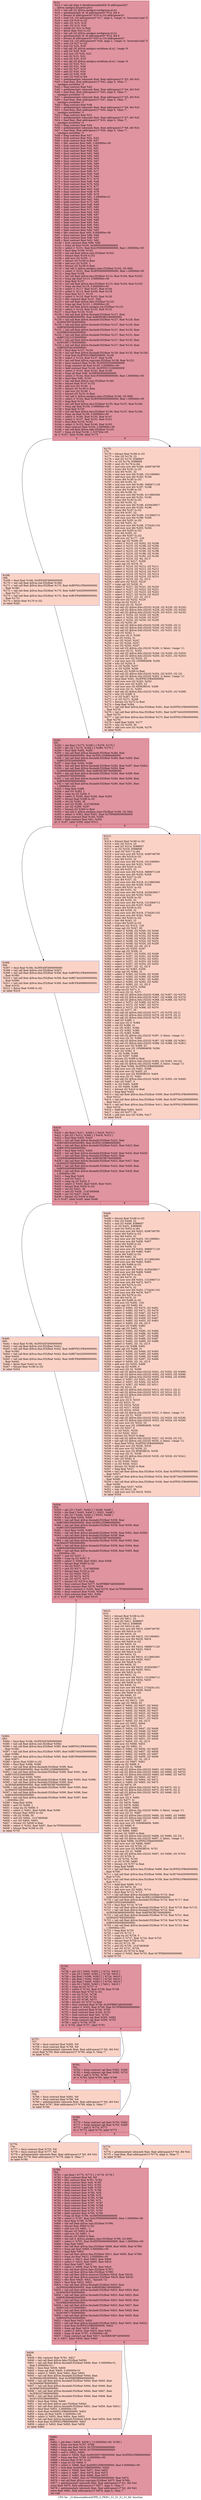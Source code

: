 digraph "CFG for '_Z14hessianKernelOPfS_S_PKfS1_S1_S1_S1_S1_fiii' function" {
	label="CFG for '_Z14hessianKernelOPfS_S_PKfS1_S1_S1_S1_S1_fiii' function";

	Node0x4ec69e0 [shape=record,color="#b70d28ff", style=filled, fillcolor="#b70d2870",label="{%13:\l  %14 = tail call align 4 dereferenceable(64) i8 addrspace(4)*\l... @llvm.amdgcn.dispatch.ptr()\l  %15 = tail call i32 @llvm.amdgcn.workgroup.id.x()\l  %16 = getelementptr i8, i8 addrspace(4)* %14, i64 4\l  %17 = bitcast i8 addrspace(4)* %16 to i16 addrspace(4)*\l  %18 = load i16, i16 addrspace(4)* %17, align 4, !range !4, !invariant.load !5\l  %19 = zext i16 %18 to i32\l  %20 = udiv i32 %10, %19\l  %21 = udiv i32 %15, %20\l  %22 = uitofp i32 %21 to float\l  %23 = fptosi float %22 to i32\l  %24 = tail call i32 @llvm.amdgcn.workgroup.id.y()\l  %25 = getelementptr i8, i8 addrspace(4)* %14, i64 6\l  %26 = bitcast i8 addrspace(4)* %25 to i16 addrspace(4)*\l  %27 = load i16, i16 addrspace(4)* %26, align 2, !range !4, !invariant.load !5\l  %28 = zext i16 %27 to i32\l  %29 = mul i32 %24, %28\l  %30 = tail call i32 @llvm.amdgcn.workitem.id.y(), !range !6\l  %31 = add i32 %29, %30\l  %32 = mul nsw i32 %20, %23\l  %33 = sub i32 %15, %32\l  %34 = mul i32 %33, %19\l  %35 = tail call i32 @llvm.amdgcn.workitem.id.x(), !range !6\l  %36 = mul i32 %23, %11\l  %37 = add i32 %31, %36\l  %38 = mul i32 %37, %10\l  %39 = add i32 %34, %35\l  %40 = add i32 %39, %38\l  %41 = sext i32 %40 to i64\l  %42 = getelementptr inbounds float, float addrspace(1)* %3, i64 %41\l  %43 = load float, float addrspace(1)* %42, align 4, !tbaa !7,\l... !amdgpu.noclobber !5\l  %44 = fneg contract float %43\l  %45 = getelementptr inbounds float, float addrspace(1)* %4, i64 %41\l  %46 = load float, float addrspace(1)* %45, align 4, !tbaa !7,\l... !amdgpu.noclobber !5\l  %47 = getelementptr inbounds float, float addrspace(1)* %5, i64 %41\l  %48 = load float, float addrspace(1)* %47, align 4, !tbaa !7,\l... !amdgpu.noclobber !5\l  %49 = fneg contract float %48\l  %50 = getelementptr inbounds float, float addrspace(1)* %6, i64 %41\l  %51 = load float, float addrspace(1)* %50, align 4, !tbaa !7,\l... !amdgpu.noclobber !5\l  %52 = fneg contract float %51\l  %53 = getelementptr inbounds float, float addrspace(1)* %7, i64 %41\l  %54 = load float, float addrspace(1)* %53, align 4, !tbaa !7,\l... !amdgpu.noclobber !5\l  %55 = fneg contract float %54\l  %56 = getelementptr inbounds float, float addrspace(1)* %8, i64 %41\l  %57 = load float, float addrspace(1)* %56, align 4, !tbaa !7,\l... !amdgpu.noclobber !5\l  %58 = fneg contract float %57\l  %59 = fsub contract float %52, %43\l  %60 = fsub contract float %59, %57\l  %61 = fdiv contract float %60, 3.000000e+00\l  %62 = fsub contract float %44, %61\l  %63 = fsub contract float %52, %61\l  %64 = fsub contract float %58, %61\l  %65 = fmul contract float %62, %63\l  %66 = fmul contract float %64, %65\l  %67 = fmul contract float %62, %55\l  %68 = fmul contract float %54, %67\l  %69 = fadd contract float %66, %68\l  %70 = fmul contract float %46, %54\l  %71 = fmul contract float %48, %70\l  %72 = fsub contract float %69, %71\l  %73 = fmul contract float %46, %46\l  %74 = fmul contract float %73, %64\l  %75 = fsub contract float %72, %74\l  %76 = fmul contract float %46, %48\l  %77 = fmul contract float %76, %54\l  %78 = fsub contract float %75, %77\l  %79 = fmul contract float %63, %49\l  %80 = fmul contract float %48, %79\l  %81 = fadd contract float %80, %78\l  %82 = fmul contract float %81, 5.000000e-01\l  %83 = fmul contract float %62, %62\l  %84 = fadd contract float %73, %83\l  %85 = fmul contract float %48, %48\l  %86 = fadd contract float %85, %84\l  %87 = fadd contract float %73, %86\l  %88 = fmul contract float %63, %63\l  %89 = fadd contract float %88, %87\l  %90 = fmul contract float %54, %54\l  %91 = fadd contract float %90, %89\l  %92 = fadd contract float %85, %91\l  %93 = fadd contract float %90, %92\l  %94 = fmul contract float %64, %64\l  %95 = fadd contract float %94, %93\l  %96 = fdiv contract float %95, 6.000000e+00\l  %97 = fmul contract float %96, %96\l  %98 = fmul contract float %96, %97\l  %99 = fmul contract float %82, %82\l  %100 = fsub contract float %98, %99\l  %101 = fcmp olt float %100, 0x39F0000000000000\l  %102 = select i1 %101, float 0x41F0000000000000, float 1.000000e+00\l  %103 = fmul float %100, %102\l  %104 = tail call float @llvm.sqrt.f32(float %103)\l  %105 = bitcast float %104 to i32\l  %106 = add nsw i32 %105, -1\l  %107 = bitcast i32 %106 to float\l  %108 = add nsw i32 %105, 1\l  %109 = bitcast i32 %108 to float\l  %110 = tail call i1 @llvm.amdgcn.class.f32(float %103, i32 608)\l  %111 = select i1 %101, float 0x3EF0000000000000, float 1.000000e+00\l  %112 = fneg float %109\l  %113 = tail call float @llvm.fma.f32(float %112, float %104, float %103)\l  %114 = fcmp ogt float %113, 0.000000e+00\l  %115 = fneg float %107\l  %116 = tail call float @llvm.fma.f32(float %115, float %104, float %103)\l  %117 = fcmp ole float %116, 0.000000e+00\l  %118 = select i1 %117, float %107, float %104\l  %119 = select i1 %114, float %109, float %118\l  %120 = fmul float %111, %119\l  %121 = select i1 %110, float %103, float %120\l  %122 = fdiv contract float %121, %82\l  %123 = tail call float @llvm.fabs.f32(float %122)\l  %124 = fcmp ogt float %123, 1.000000e+00\l  %125 = tail call float @llvm.amdgcn.rcp.f32(float %123)\l  %126 = select i1 %124, float %125, float %123\l  %127 = fmul float %126, %126\l  %128 = tail call float @llvm.fmuladd.f32(float %127, float\l... 0x3F65A54B00000000, float 0xBF8F4B2180000000)\l  %129 = tail call float @llvm.fmuladd.f32(float %127, float %128, float\l... 0x3FA53F67E0000000)\l  %130 = tail call float @llvm.fmuladd.f32(float %127, float %129, float\l... 0xBFB2FA9AE0000000)\l  %131 = tail call float @llvm.fmuladd.f32(float %127, float %130, float\l... 0x3FBB263640000000)\l  %132 = tail call float @llvm.fmuladd.f32(float %127, float %131, float\l... 0xBFC22C1CC0000000)\l  %133 = tail call float @llvm.fmuladd.f32(float %127, float %132, float\l... 0x3FC99717E0000000)\l  %134 = tail call float @llvm.fmuladd.f32(float %127, float %133, float\l... 0xBFD5554C40000000)\l  %135 = fmul float %127, %134\l  %136 = tail call float @llvm.fmuladd.f32(float %126, float %135, float %126)\l  %137 = fsub float 0x3FF921FB60000000, %136\l  %138 = select i1 %124, float %137, float %136\l  %139 = tail call float @llvm.copysign.f32(float %138, float %122)\l  %140 = fmul contract float %139, 0x3FD5555560000000\l  %141 = fcmp contract olt float %140, 0.000000e+00\l  %142 = fadd contract float %140, 0x3FF0C15160000000\l  %143 = select i1 %141, float %142, float %140\l  %144 = fcmp olt float %96, 0x39F0000000000000\l  %145 = select i1 %144, float 0x41F0000000000000, float 1.000000e+00\l  %146 = fmul float %96, %145\l  %147 = tail call float @llvm.sqrt.f32(float %146)\l  %148 = bitcast float %147 to i32\l  %149 = add nsw i32 %148, -1\l  %150 = bitcast i32 %149 to float\l  %151 = add nsw i32 %148, 1\l  %152 = bitcast i32 %151 to float\l  %153 = tail call i1 @llvm.amdgcn.class.f32(float %146, i32 608)\l  %154 = select i1 %144, float 0x3EF0000000000000, float 1.000000e+00\l  %155 = fneg float %152\l  %156 = tail call float @llvm.fma.f32(float %155, float %147, float %146)\l  %157 = fcmp ogt float %156, 0.000000e+00\l  %158 = fneg float %150\l  %159 = tail call float @llvm.fma.f32(float %158, float %147, float %146)\l  %160 = fcmp ole float %159, 0.000000e+00\l  %161 = select i1 %160, float %150, float %147\l  %162 = select i1 %157, float %152, float %161\l  %163 = fmul float %154, %162\l  %164 = select i1 %153, float %146, float %163\l  %165 = fmul contract float %164, 2.000000e+00\l  %166 = tail call float @llvm.fabs.f32(float %143)\l  %167 = fcmp olt float %166, 1.310720e+05\l  br i1 %167, label %168, label %175\l|{<s0>T|<s1>F}}"];
	Node0x4ec69e0:s0 -> Node0x4ed2eb0;
	Node0x4ec69e0:s1 -> Node0x4ed2f40;
	Node0x4ed2eb0 [shape=record,color="#3d50c3ff", style=filled, fillcolor="#f59c7d70",label="{%168:\l168:                                              \l  %169 = fmul float %166, 0x3FE45F3060000000\l  %170 = tail call float @llvm.rint.f32(float %169)\l  %171 = tail call float @llvm.fma.f32(float %170, float 0xBFF921FB40000000,\l... float %166)\l  %172 = tail call float @llvm.fma.f32(float %170, float 0xBE74442D00000000,\l... float %171)\l  %173 = tail call float @llvm.fma.f32(float %170, float 0xBCF8469880000000,\l... float %172)\l  %174 = fptosi float %170 to i32\l  br label %281\l}"];
	Node0x4ed2eb0 -> Node0x4ed37c0;
	Node0x4ed2f40 [shape=record,color="#3d50c3ff", style=filled, fillcolor="#f59c7d70",label="{%175:\l175:                                              \l  %176 = bitcast float %166 to i32\l  %177 = lshr i32 %176, 23\l  %178 = and i32 %176, 8388607\l  %179 = or i32 %178, 8388608\l  %180 = zext i32 %179 to i64\l  %181 = mul nuw nsw i64 %180, 4266746795\l  %182 = trunc i64 %181 to i32\l  %183 = lshr i64 %181, 32\l  %184 = mul nuw nsw i64 %180, 1011060801\l  %185 = add nuw nsw i64 %183, %184\l  %186 = trunc i64 %185 to i32\l  %187 = lshr i64 %185, 32\l  %188 = mul nuw nsw i64 %180, 3680671129\l  %189 = add nuw nsw i64 %187, %188\l  %190 = trunc i64 %189 to i32\l  %191 = lshr i64 %189, 32\l  %192 = mul nuw nsw i64 %180, 4113882560\l  %193 = add nuw nsw i64 %191, %192\l  %194 = trunc i64 %193 to i32\l  %195 = lshr i64 %193, 32\l  %196 = mul nuw nsw i64 %180, 4230436817\l  %197 = add nuw nsw i64 %195, %196\l  %198 = trunc i64 %197 to i32\l  %199 = lshr i64 %197, 32\l  %200 = mul nuw nsw i64 %180, 1313084713\l  %201 = add nuw nsw i64 %199, %200\l  %202 = trunc i64 %201 to i32\l  %203 = lshr i64 %201, 32\l  %204 = mul nuw nsw i64 %180, 2734261102\l  %205 = add nuw nsw i64 %203, %204\l  %206 = trunc i64 %205 to i32\l  %207 = lshr i64 %205, 32\l  %208 = trunc i64 %207 to i32\l  %209 = add nsw i32 %177, -120\l  %210 = icmp ugt i32 %209, 63\l  %211 = select i1 %210, i32 %202, i32 %208\l  %212 = select i1 %210, i32 %198, i32 %206\l  %213 = select i1 %210, i32 %194, i32 %202\l  %214 = select i1 %210, i32 %190, i32 %198\l  %215 = select i1 %210, i32 %186, i32 %194\l  %216 = select i1 %210, i32 %182, i32 %190\l  %217 = select i1 %210, i32 -64, i32 0\l  %218 = add nsw i32 %217, %209\l  %219 = icmp ugt i32 %218, 31\l  %220 = select i1 %219, i32 %212, i32 %211\l  %221 = select i1 %219, i32 %213, i32 %212\l  %222 = select i1 %219, i32 %214, i32 %213\l  %223 = select i1 %219, i32 %215, i32 %214\l  %224 = select i1 %219, i32 %216, i32 %215\l  %225 = select i1 %219, i32 -32, i32 0\l  %226 = add nsw i32 %225, %218\l  %227 = icmp ugt i32 %226, 31\l  %228 = select i1 %227, i32 %221, i32 %220\l  %229 = select i1 %227, i32 %222, i32 %221\l  %230 = select i1 %227, i32 %223, i32 %222\l  %231 = select i1 %227, i32 %224, i32 %223\l  %232 = select i1 %227, i32 -32, i32 0\l  %233 = add nsw i32 %232, %226\l  %234 = icmp eq i32 %233, 0\l  %235 = sub nsw i32 32, %233\l  %236 = tail call i32 @llvm.fshr.i32(i32 %228, i32 %229, i32 %235)\l  %237 = tail call i32 @llvm.fshr.i32(i32 %229, i32 %230, i32 %235)\l  %238 = tail call i32 @llvm.fshr.i32(i32 %230, i32 %231, i32 %235)\l  %239 = select i1 %234, i32 %228, i32 %236\l  %240 = select i1 %234, i32 %229, i32 %237\l  %241 = select i1 %234, i32 %230, i32 %238\l  %242 = lshr i32 %239, 29\l  %243 = tail call i32 @llvm.fshl.i32(i32 %239, i32 %240, i32 2)\l  %244 = tail call i32 @llvm.fshl.i32(i32 %240, i32 %241, i32 2)\l  %245 = tail call i32 @llvm.fshl.i32(i32 %241, i32 %231, i32 2)\l  %246 = and i32 %242, 1\l  %247 = sub nsw i32 0, %246\l  %248 = shl i32 %242, 31\l  %249 = xor i32 %243, %247\l  %250 = xor i32 %244, %247\l  %251 = xor i32 %245, %247\l  %252 = tail call i32 @llvm.ctlz.i32(i32 %249, i1 false), !range !11\l  %253 = sub nsw i32 31, %252\l  %254 = tail call i32 @llvm.fshr.i32(i32 %249, i32 %250, i32 %253)\l  %255 = tail call i32 @llvm.fshr.i32(i32 %250, i32 %251, i32 %253)\l  %256 = shl nuw nsw i32 %252, 23\l  %257 = sub nuw nsw i32 1056964608, %256\l  %258 = lshr i32 %254, 9\l  %259 = or i32 %258, %257\l  %260 = or i32 %259, %248\l  %261 = bitcast i32 %260 to float\l  %262 = tail call i32 @llvm.fshl.i32(i32 %254, i32 %255, i32 23)\l  %263 = tail call i32 @llvm.ctlz.i32(i32 %262, i1 false), !range !11\l  %264 = fmul float %261, 0x3FF921FB40000000\l  %265 = add nuw nsw i32 %263, %252\l  %266 = shl nuw nsw i32 %265, 23\l  %267 = sub nuw nsw i32 855638016, %266\l  %268 = sub nsw i32 31, %263\l  %269 = tail call i32 @llvm.fshr.i32(i32 %262, i32 %255, i32 %268)\l  %270 = lshr i32 %269, 9\l  %271 = or i32 %267, %270\l  %272 = or i32 %271, %248\l  %273 = bitcast i32 %272 to float\l  %274 = fneg float %264\l  %275 = tail call float @llvm.fma.f32(float %261, float 0x3FF921FB40000000,\l... float %274)\l  %276 = tail call float @llvm.fma.f32(float %261, float 0x3E74442D00000000,\l... float %275)\l  %277 = tail call float @llvm.fma.f32(float %273, float 0x3FF921FB40000000,\l... float %276)\l  %278 = fadd float %264, %277\l  %279 = lshr i32 %239, 30\l  %280 = add nuw nsw i32 %246, %279\l  br label %281\l}"];
	Node0x4ed2f40 -> Node0x4ed37c0;
	Node0x4ed37c0 [shape=record,color="#b70d28ff", style=filled, fillcolor="#b70d2870",label="{%281:\l281:                                              \l  %282 = phi float [ %173, %168 ], [ %278, %175 ]\l  %283 = phi i32 [ %174, %168 ], [ %280, %175 ]\l  %284 = fmul float %282, %282\l  %285 = tail call float @llvm.fmuladd.f32(float %284, float\l... 0xBF29833040000000, float 0x3F81103880000000)\l  %286 = tail call float @llvm.fmuladd.f32(float %284, float %285, float\l... 0xBFC55553A0000000)\l  %287 = fmul float %284, %286\l  %288 = tail call float @llvm.fmuladd.f32(float %282, float %287, float %282)\l  %289 = tail call float @llvm.fmuladd.f32(float %284, float\l... 0x3EFAEA6680000000, float 0xBF56C9E760000000)\l  %290 = tail call float @llvm.fmuladd.f32(float %284, float %289, float\l... 0x3FA5557EE0000000)\l  %291 = tail call float @llvm.fmuladd.f32(float %284, float %290, float\l... 0xBFE0000080000000)\l  %292 = tail call float @llvm.fmuladd.f32(float %284, float %291, float\l... 1.000000e+00)\l  %293 = fneg float %288\l  %294 = and i32 %283, 1\l  %295 = icmp eq i32 %294, 0\l  %296 = select i1 %295, float %292, float %293\l  %297 = bitcast float %296 to i32\l  %298 = shl i32 %283, 30\l  %299 = and i32 %298, -2147483648\l  %300 = xor i32 %299, %297\l  %301 = bitcast i32 %300 to float\l  %302 = tail call i1 @llvm.amdgcn.class.f32(float %166, i32 504)\l  %303 = select i1 %302, float %301, float 0x7FF8000000000000\l  %304 = fmul contract float %165, %303\l  %305 = fadd contract float %61, %304\l  br i1 %167, label %306, label %313\l|{<s0>T|<s1>F}}"];
	Node0x4ed37c0:s0 -> Node0x4edaac0;
	Node0x4ed37c0:s1 -> Node0x4edab50;
	Node0x4edaac0 [shape=record,color="#3d50c3ff", style=filled, fillcolor="#f59c7d70",label="{%306:\l306:                                              \l  %307 = fmul float %166, 0x3FE45F3060000000\l  %308 = tail call float @llvm.rint.f32(float %307)\l  %309 = tail call float @llvm.fma.f32(float %308, float 0xBFF921FB40000000,\l... float %166)\l  %310 = tail call float @llvm.fma.f32(float %308, float 0xBE74442D00000000,\l... float %309)\l  %311 = tail call float @llvm.fma.f32(float %308, float 0xBCF8469880000000,\l... float %310)\l  %312 = fptosi float %308 to i32\l  br label %419\l}"];
	Node0x4edaac0 -> Node0x4edb240;
	Node0x4edab50 [shape=record,color="#3d50c3ff", style=filled, fillcolor="#f59c7d70",label="{%313:\l313:                                              \l  %314 = bitcast float %166 to i32\l  %315 = lshr i32 %314, 23\l  %316 = and i32 %314, 8388607\l  %317 = or i32 %316, 8388608\l  %318 = zext i32 %317 to i64\l  %319 = mul nuw nsw i64 %318, 4266746795\l  %320 = trunc i64 %319 to i32\l  %321 = lshr i64 %319, 32\l  %322 = mul nuw nsw i64 %318, 1011060801\l  %323 = add nuw nsw i64 %321, %322\l  %324 = trunc i64 %323 to i32\l  %325 = lshr i64 %323, 32\l  %326 = mul nuw nsw i64 %318, 3680671129\l  %327 = add nuw nsw i64 %325, %326\l  %328 = trunc i64 %327 to i32\l  %329 = lshr i64 %327, 32\l  %330 = mul nuw nsw i64 %318, 4113882560\l  %331 = add nuw nsw i64 %329, %330\l  %332 = trunc i64 %331 to i32\l  %333 = lshr i64 %331, 32\l  %334 = mul nuw nsw i64 %318, 4230436817\l  %335 = add nuw nsw i64 %333, %334\l  %336 = trunc i64 %335 to i32\l  %337 = lshr i64 %335, 32\l  %338 = mul nuw nsw i64 %318, 1313084713\l  %339 = add nuw nsw i64 %337, %338\l  %340 = trunc i64 %339 to i32\l  %341 = lshr i64 %339, 32\l  %342 = mul nuw nsw i64 %318, 2734261102\l  %343 = add nuw nsw i64 %341, %342\l  %344 = trunc i64 %343 to i32\l  %345 = lshr i64 %343, 32\l  %346 = trunc i64 %345 to i32\l  %347 = add nsw i32 %315, -120\l  %348 = icmp ugt i32 %347, 63\l  %349 = select i1 %348, i32 %340, i32 %346\l  %350 = select i1 %348, i32 %336, i32 %344\l  %351 = select i1 %348, i32 %332, i32 %340\l  %352 = select i1 %348, i32 %328, i32 %336\l  %353 = select i1 %348, i32 %324, i32 %332\l  %354 = select i1 %348, i32 %320, i32 %328\l  %355 = select i1 %348, i32 -64, i32 0\l  %356 = add nsw i32 %355, %347\l  %357 = icmp ugt i32 %356, 31\l  %358 = select i1 %357, i32 %350, i32 %349\l  %359 = select i1 %357, i32 %351, i32 %350\l  %360 = select i1 %357, i32 %352, i32 %351\l  %361 = select i1 %357, i32 %353, i32 %352\l  %362 = select i1 %357, i32 %354, i32 %353\l  %363 = select i1 %357, i32 -32, i32 0\l  %364 = add nsw i32 %363, %356\l  %365 = icmp ugt i32 %364, 31\l  %366 = select i1 %365, i32 %359, i32 %358\l  %367 = select i1 %365, i32 %360, i32 %359\l  %368 = select i1 %365, i32 %361, i32 %360\l  %369 = select i1 %365, i32 %362, i32 %361\l  %370 = select i1 %365, i32 -32, i32 0\l  %371 = add nsw i32 %370, %364\l  %372 = icmp eq i32 %371, 0\l  %373 = sub nsw i32 32, %371\l  %374 = tail call i32 @llvm.fshr.i32(i32 %366, i32 %367, i32 %373)\l  %375 = tail call i32 @llvm.fshr.i32(i32 %367, i32 %368, i32 %373)\l  %376 = tail call i32 @llvm.fshr.i32(i32 %368, i32 %369, i32 %373)\l  %377 = select i1 %372, i32 %366, i32 %374\l  %378 = select i1 %372, i32 %367, i32 %375\l  %379 = select i1 %372, i32 %368, i32 %376\l  %380 = lshr i32 %377, 29\l  %381 = tail call i32 @llvm.fshl.i32(i32 %377, i32 %378, i32 2)\l  %382 = tail call i32 @llvm.fshl.i32(i32 %378, i32 %379, i32 2)\l  %383 = tail call i32 @llvm.fshl.i32(i32 %379, i32 %369, i32 2)\l  %384 = and i32 %380, 1\l  %385 = sub nsw i32 0, %384\l  %386 = shl i32 %380, 31\l  %387 = xor i32 %381, %385\l  %388 = xor i32 %382, %385\l  %389 = xor i32 %383, %385\l  %390 = tail call i32 @llvm.ctlz.i32(i32 %387, i1 false), !range !11\l  %391 = sub nsw i32 31, %390\l  %392 = tail call i32 @llvm.fshr.i32(i32 %387, i32 %388, i32 %391)\l  %393 = tail call i32 @llvm.fshr.i32(i32 %388, i32 %389, i32 %391)\l  %394 = shl nuw nsw i32 %390, 23\l  %395 = sub nuw nsw i32 1056964608, %394\l  %396 = lshr i32 %392, 9\l  %397 = or i32 %396, %395\l  %398 = or i32 %397, %386\l  %399 = bitcast i32 %398 to float\l  %400 = tail call i32 @llvm.fshl.i32(i32 %392, i32 %393, i32 23)\l  %401 = tail call i32 @llvm.ctlz.i32(i32 %400, i1 false), !range !11\l  %402 = fmul float %399, 0x3FF921FB40000000\l  %403 = add nuw nsw i32 %401, %390\l  %404 = shl nuw nsw i32 %403, 23\l  %405 = sub nuw nsw i32 855638016, %404\l  %406 = sub nsw i32 31, %401\l  %407 = tail call i32 @llvm.fshr.i32(i32 %400, i32 %393, i32 %406)\l  %408 = lshr i32 %407, 9\l  %409 = or i32 %405, %408\l  %410 = or i32 %409, %386\l  %411 = bitcast i32 %410 to float\l  %412 = fneg float %402\l  %413 = tail call float @llvm.fma.f32(float %399, float 0x3FF921FB40000000,\l... float %412)\l  %414 = tail call float @llvm.fma.f32(float %399, float 0x3E74442D00000000,\l... float %413)\l  %415 = tail call float @llvm.fma.f32(float %411, float 0x3FF921FB40000000,\l... float %414)\l  %416 = fadd float %402, %415\l  %417 = lshr i32 %377, 30\l  %418 = add nuw nsw i32 %384, %417\l  br label %419\l}"];
	Node0x4edab50 -> Node0x4edb240;
	Node0x4edb240 [shape=record,color="#b70d28ff", style=filled, fillcolor="#b70d2870",label="{%419:\l419:                                              \l  %420 = phi float [ %311, %306 ], [ %416, %313 ]\l  %421 = phi i32 [ %312, %306 ], [ %418, %313 ]\l  %422 = fmul float %420, %420\l  %423 = tail call float @llvm.fmuladd.f32(float %422, float\l... 0xBF29833040000000, float 0x3F81103880000000)\l  %424 = tail call float @llvm.fmuladd.f32(float %422, float %423, float\l... 0xBFC55553A0000000)\l  %425 = fmul float %422, %424\l  %426 = tail call float @llvm.fmuladd.f32(float %420, float %425, float %420)\l  %427 = tail call float @llvm.fmuladd.f32(float %422, float\l... 0x3EFAEA6680000000, float 0xBF56C9E760000000)\l  %428 = tail call float @llvm.fmuladd.f32(float %422, float %427, float\l... 0x3FA5557EE0000000)\l  %429 = tail call float @llvm.fmuladd.f32(float %422, float %428, float\l... 0xBFE0000080000000)\l  %430 = tail call float @llvm.fmuladd.f32(float %422, float %429, float\l... 1.000000e+00)\l  %431 = fneg float %426\l  %432 = and i32 %421, 1\l  %433 = icmp eq i32 %432, 0\l  %434 = select i1 %433, float %430, float %431\l  %435 = bitcast float %434 to i32\l  %436 = shl i32 %421, 30\l  %437 = and i32 %436, -2147483648\l  %438 = xor i32 %437, %435\l  %439 = bitcast i32 %438 to float\l  br i1 %167, label %440, label %448\l|{<s0>T|<s1>F}}"];
	Node0x4edb240:s0 -> Node0x4ee0840;
	Node0x4edb240:s1 -> Node0x4ee0890;
	Node0x4ee0840 [shape=record,color="#3d50c3ff", style=filled, fillcolor="#f59c7d70",label="{%440:\l440:                                              \l  %441 = fmul float %166, 0x3FE45F3060000000\l  %442 = tail call float @llvm.rint.f32(float %441)\l  %443 = tail call float @llvm.fma.f32(float %442, float 0xBFF921FB40000000,\l... float %166)\l  %444 = tail call float @llvm.fma.f32(float %442, float 0xBE74442D00000000,\l... float %443)\l  %445 = tail call float @llvm.fma.f32(float %442, float 0xBCF8469880000000,\l... float %444)\l  %446 = fptosi float %442 to i32\l  %447 = bitcast float %166 to i32\l  br label %554\l}"];
	Node0x4ee0840 -> Node0x4ee0f80;
	Node0x4ee0890 [shape=record,color="#3d50c3ff", style=filled, fillcolor="#f59c7d70",label="{%448:\l448:                                              \l  %449 = bitcast float %166 to i32\l  %450 = lshr i32 %449, 23\l  %451 = and i32 %449, 8388607\l  %452 = or i32 %451, 8388608\l  %453 = zext i32 %452 to i64\l  %454 = mul nuw nsw i64 %453, 4266746795\l  %455 = trunc i64 %454 to i32\l  %456 = lshr i64 %454, 32\l  %457 = mul nuw nsw i64 %453, 1011060801\l  %458 = add nuw nsw i64 %456, %457\l  %459 = trunc i64 %458 to i32\l  %460 = lshr i64 %458, 32\l  %461 = mul nuw nsw i64 %453, 3680671129\l  %462 = add nuw nsw i64 %460, %461\l  %463 = trunc i64 %462 to i32\l  %464 = lshr i64 %462, 32\l  %465 = mul nuw nsw i64 %453, 4113882560\l  %466 = add nuw nsw i64 %464, %465\l  %467 = trunc i64 %466 to i32\l  %468 = lshr i64 %466, 32\l  %469 = mul nuw nsw i64 %453, 4230436817\l  %470 = add nuw nsw i64 %468, %469\l  %471 = trunc i64 %470 to i32\l  %472 = lshr i64 %470, 32\l  %473 = mul nuw nsw i64 %453, 1313084713\l  %474 = add nuw nsw i64 %472, %473\l  %475 = trunc i64 %474 to i32\l  %476 = lshr i64 %474, 32\l  %477 = mul nuw nsw i64 %453, 2734261102\l  %478 = add nuw nsw i64 %476, %477\l  %479 = trunc i64 %478 to i32\l  %480 = lshr i64 %478, 32\l  %481 = trunc i64 %480 to i32\l  %482 = add nsw i32 %450, -120\l  %483 = icmp ugt i32 %482, 63\l  %484 = select i1 %483, i32 %475, i32 %481\l  %485 = select i1 %483, i32 %471, i32 %479\l  %486 = select i1 %483, i32 %467, i32 %475\l  %487 = select i1 %483, i32 %463, i32 %471\l  %488 = select i1 %483, i32 %459, i32 %467\l  %489 = select i1 %483, i32 %455, i32 %463\l  %490 = select i1 %483, i32 -64, i32 0\l  %491 = add nsw i32 %490, %482\l  %492 = icmp ugt i32 %491, 31\l  %493 = select i1 %492, i32 %485, i32 %484\l  %494 = select i1 %492, i32 %486, i32 %485\l  %495 = select i1 %492, i32 %487, i32 %486\l  %496 = select i1 %492, i32 %488, i32 %487\l  %497 = select i1 %492, i32 %489, i32 %488\l  %498 = select i1 %492, i32 -32, i32 0\l  %499 = add nsw i32 %498, %491\l  %500 = icmp ugt i32 %499, 31\l  %501 = select i1 %500, i32 %494, i32 %493\l  %502 = select i1 %500, i32 %495, i32 %494\l  %503 = select i1 %500, i32 %496, i32 %495\l  %504 = select i1 %500, i32 %497, i32 %496\l  %505 = select i1 %500, i32 -32, i32 0\l  %506 = add nsw i32 %505, %499\l  %507 = icmp eq i32 %506, 0\l  %508 = sub nsw i32 32, %506\l  %509 = tail call i32 @llvm.fshr.i32(i32 %501, i32 %502, i32 %508)\l  %510 = tail call i32 @llvm.fshr.i32(i32 %502, i32 %503, i32 %508)\l  %511 = tail call i32 @llvm.fshr.i32(i32 %503, i32 %504, i32 %508)\l  %512 = select i1 %507, i32 %501, i32 %509\l  %513 = select i1 %507, i32 %502, i32 %510\l  %514 = select i1 %507, i32 %503, i32 %511\l  %515 = lshr i32 %512, 29\l  %516 = tail call i32 @llvm.fshl.i32(i32 %512, i32 %513, i32 2)\l  %517 = tail call i32 @llvm.fshl.i32(i32 %513, i32 %514, i32 2)\l  %518 = tail call i32 @llvm.fshl.i32(i32 %514, i32 %504, i32 2)\l  %519 = and i32 %515, 1\l  %520 = sub nsw i32 0, %519\l  %521 = shl i32 %515, 31\l  %522 = xor i32 %516, %520\l  %523 = xor i32 %517, %520\l  %524 = xor i32 %518, %520\l  %525 = tail call i32 @llvm.ctlz.i32(i32 %522, i1 false), !range !11\l  %526 = sub nsw i32 31, %525\l  %527 = tail call i32 @llvm.fshr.i32(i32 %522, i32 %523, i32 %526)\l  %528 = tail call i32 @llvm.fshr.i32(i32 %523, i32 %524, i32 %526)\l  %529 = shl nuw nsw i32 %525, 23\l  %530 = sub nuw nsw i32 1056964608, %529\l  %531 = lshr i32 %527, 9\l  %532 = or i32 %531, %530\l  %533 = or i32 %532, %521\l  %534 = bitcast i32 %533 to float\l  %535 = tail call i32 @llvm.fshl.i32(i32 %527, i32 %528, i32 23)\l  %536 = tail call i32 @llvm.ctlz.i32(i32 %535, i1 false), !range !11\l  %537 = fmul float %534, 0x3FF921FB40000000\l  %538 = add nuw nsw i32 %536, %525\l  %539 = shl nuw nsw i32 %538, 23\l  %540 = sub nuw nsw i32 855638016, %539\l  %541 = sub nsw i32 31, %536\l  %542 = tail call i32 @llvm.fshr.i32(i32 %535, i32 %528, i32 %541)\l  %543 = lshr i32 %542, 9\l  %544 = or i32 %540, %543\l  %545 = or i32 %544, %521\l  %546 = bitcast i32 %545 to float\l  %547 = fneg float %537\l  %548 = tail call float @llvm.fma.f32(float %534, float 0x3FF921FB40000000,\l... float %547)\l  %549 = tail call float @llvm.fma.f32(float %534, float 0x3E74442D00000000,\l... float %548)\l  %550 = tail call float @llvm.fma.f32(float %546, float 0x3FF921FB40000000,\l... float %549)\l  %551 = fadd float %537, %550\l  %552 = lshr i32 %512, 30\l  %553 = add nuw nsw i32 %519, %552\l  br label %554\l}"];
	Node0x4ee0890 -> Node0x4ee0f80;
	Node0x4ee0f80 [shape=record,color="#b70d28ff", style=filled, fillcolor="#b70d2870",label="{%554:\l554:                                              \l  %555 = phi i32 [ %447, %440 ], [ %449, %448 ]\l  %556 = phi float [ %445, %440 ], [ %551, %448 ]\l  %557 = phi i32 [ %446, %440 ], [ %553, %448 ]\l  %558 = fmul float %556, %556\l  %559 = tail call float @llvm.fmuladd.f32(float %558, float\l... 0xBF29833040000000, float 0x3F81103880000000)\l  %560 = tail call float @llvm.fmuladd.f32(float %558, float %559, float\l... 0xBFC55553A0000000)\l  %561 = fmul float %558, %560\l  %562 = tail call float @llvm.fmuladd.f32(float %556, float %561, float %556)\l  %563 = tail call float @llvm.fmuladd.f32(float %558, float\l... 0x3EFAEA6680000000, float 0xBF56C9E760000000)\l  %564 = tail call float @llvm.fmuladd.f32(float %558, float %563, float\l... 0x3FA5557EE0000000)\l  %565 = tail call float @llvm.fmuladd.f32(float %558, float %564, float\l... 0xBFE0000080000000)\l  %566 = tail call float @llvm.fmuladd.f32(float %558, float %565, float\l... 1.000000e+00)\l  %567 = and i32 %557, 1\l  %568 = icmp eq i32 %567, 0\l  %569 = select i1 %568, float %562, float %566\l  %570 = bitcast float %569 to i32\l  %571 = shl i32 %557, 30\l  %572 = and i32 %571, -2147483648\l  %573 = bitcast float %143 to i32\l  %574 = xor i32 %555, %572\l  %575 = xor i32 %574, %570\l  %576 = xor i32 %575, %573\l  %577 = bitcast i32 %576 to float\l  %578 = fmul contract float %577, 0x3FFBB67AE0000000\l  %579 = fadd contract float %578, %439\l  %580 = select contract i1 %302, float %579, float 0x7FF8000000000000\l  %581 = fmul contract float %164, %580\l  %582 = fsub contract float %61, %581\l  br i1 %167, label %583, label %610\l|{<s0>T|<s1>F}}"];
	Node0x4ee0f80:s0 -> Node0x4ee7a50;
	Node0x4ee0f80:s1 -> Node0x4ee7aa0;
	Node0x4ee7a50 [shape=record,color="#3d50c3ff", style=filled, fillcolor="#f59c7d70",label="{%583:\l583:                                              \l  %584 = fmul float %166, 0x3FE45F3060000000\l  %585 = tail call float @llvm.rint.f32(float %584)\l  %586 = tail call float @llvm.fma.f32(float %585, float 0xBFF921FB40000000,\l... float %166)\l  %587 = tail call float @llvm.fma.f32(float %585, float 0xBE74442D00000000,\l... float %586)\l  %588 = tail call float @llvm.fma.f32(float %585, float 0xBCF8469880000000,\l... float %587)\l  %589 = fptosi float %585 to i32\l  %590 = fmul float %588, %588\l  %591 = tail call float @llvm.fmuladd.f32(float %590, float\l... 0xBF29833040000000, float 0x3F81103880000000)\l  %592 = tail call float @llvm.fmuladd.f32(float %590, float %591, float\l... 0xBFC55553A0000000)\l  %593 = fmul float %590, %592\l  %594 = tail call float @llvm.fmuladd.f32(float %588, float %593, float %588)\l  %595 = tail call float @llvm.fmuladd.f32(float %590, float\l... 0x3EFAEA6680000000, float 0xBF56C9E760000000)\l  %596 = tail call float @llvm.fmuladd.f32(float %590, float %595, float\l... 0x3FA5557EE0000000)\l  %597 = tail call float @llvm.fmuladd.f32(float %590, float %596, float\l... 0xBFE0000080000000)\l  %598 = tail call float @llvm.fmuladd.f32(float %590, float %597, float\l... 1.000000e+00)\l  %599 = fneg float %594\l  %600 = and i32 %589, 1\l  %601 = icmp eq i32 %600, 0\l  %602 = select i1 %601, float %598, float %599\l  %603 = bitcast float %602 to i32\l  %604 = shl i32 %589, 30\l  %605 = and i32 %604, -2147483648\l  %606 = xor i32 %605, %603\l  %607 = bitcast i32 %606 to float\l  %608 = select i1 %302, float %607, float 0x7FF8000000000000\l  %609 = bitcast float %166 to i32\l  br label %735\l}"];
	Node0x4ee7a50 -> Node0x4ee90c0;
	Node0x4ee7aa0 [shape=record,color="#3d50c3ff", style=filled, fillcolor="#f59c7d70",label="{%610:\l610:                                              \l  %611 = bitcast float %166 to i32\l  %612 = lshr i32 %611, 23\l  %613 = and i32 %611, 8388607\l  %614 = or i32 %613, 8388608\l  %615 = zext i32 %614 to i64\l  %616 = mul nuw nsw i64 %615, 4266746795\l  %617 = trunc i64 %616 to i32\l  %618 = lshr i64 %616, 32\l  %619 = mul nuw nsw i64 %615, 1011060801\l  %620 = add nuw nsw i64 %618, %619\l  %621 = trunc i64 %620 to i32\l  %622 = lshr i64 %620, 32\l  %623 = mul nuw nsw i64 %615, 3680671129\l  %624 = add nuw nsw i64 %622, %623\l  %625 = trunc i64 %624 to i32\l  %626 = lshr i64 %624, 32\l  %627 = mul nuw nsw i64 %615, 4113882560\l  %628 = add nuw nsw i64 %626, %627\l  %629 = trunc i64 %628 to i32\l  %630 = lshr i64 %628, 32\l  %631 = mul nuw nsw i64 %615, 4230436817\l  %632 = add nuw nsw i64 %630, %631\l  %633 = trunc i64 %632 to i32\l  %634 = lshr i64 %632, 32\l  %635 = mul nuw nsw i64 %615, 1313084713\l  %636 = add nuw nsw i64 %634, %635\l  %637 = trunc i64 %636 to i32\l  %638 = lshr i64 %636, 32\l  %639 = mul nuw nsw i64 %615, 2734261102\l  %640 = add nuw nsw i64 %638, %639\l  %641 = trunc i64 %640 to i32\l  %642 = lshr i64 %640, 32\l  %643 = trunc i64 %642 to i32\l  %644 = add nsw i32 %612, -120\l  %645 = icmp ugt i32 %644, 63\l  %646 = select i1 %645, i32 %637, i32 %643\l  %647 = select i1 %645, i32 %633, i32 %641\l  %648 = select i1 %645, i32 %629, i32 %637\l  %649 = select i1 %645, i32 %625, i32 %633\l  %650 = select i1 %645, i32 %621, i32 %629\l  %651 = select i1 %645, i32 %617, i32 %625\l  %652 = select i1 %645, i32 -64, i32 0\l  %653 = add nsw i32 %652, %644\l  %654 = icmp ugt i32 %653, 31\l  %655 = select i1 %654, i32 %647, i32 %646\l  %656 = select i1 %654, i32 %648, i32 %647\l  %657 = select i1 %654, i32 %649, i32 %648\l  %658 = select i1 %654, i32 %650, i32 %649\l  %659 = select i1 %654, i32 %651, i32 %650\l  %660 = select i1 %654, i32 -32, i32 0\l  %661 = add nsw i32 %660, %653\l  %662 = icmp ugt i32 %661, 31\l  %663 = select i1 %662, i32 %656, i32 %655\l  %664 = select i1 %662, i32 %657, i32 %656\l  %665 = select i1 %662, i32 %658, i32 %657\l  %666 = select i1 %662, i32 %659, i32 %658\l  %667 = select i1 %662, i32 -32, i32 0\l  %668 = add nsw i32 %667, %661\l  %669 = icmp eq i32 %668, 0\l  %670 = sub nsw i32 32, %668\l  %671 = tail call i32 @llvm.fshr.i32(i32 %663, i32 %664, i32 %670)\l  %672 = tail call i32 @llvm.fshr.i32(i32 %664, i32 %665, i32 %670)\l  %673 = tail call i32 @llvm.fshr.i32(i32 %665, i32 %666, i32 %670)\l  %674 = select i1 %669, i32 %663, i32 %671\l  %675 = select i1 %669, i32 %664, i32 %672\l  %676 = select i1 %669, i32 %665, i32 %673\l  %677 = lshr i32 %674, 29\l  %678 = tail call i32 @llvm.fshl.i32(i32 %674, i32 %675, i32 2)\l  %679 = tail call i32 @llvm.fshl.i32(i32 %675, i32 %676, i32 2)\l  %680 = tail call i32 @llvm.fshl.i32(i32 %676, i32 %666, i32 2)\l  %681 = and i32 %677, 1\l  %682 = sub nsw i32 0, %681\l  %683 = shl i32 %677, 31\l  %684 = xor i32 %678, %682\l  %685 = xor i32 %679, %682\l  %686 = xor i32 %680, %682\l  %687 = tail call i32 @llvm.ctlz.i32(i32 %684, i1 false), !range !11\l  %688 = sub nsw i32 31, %687\l  %689 = tail call i32 @llvm.fshr.i32(i32 %684, i32 %685, i32 %688)\l  %690 = tail call i32 @llvm.fshr.i32(i32 %685, i32 %686, i32 %688)\l  %691 = shl nuw nsw i32 %687, 23\l  %692 = sub nuw nsw i32 1056964608, %691\l  %693 = lshr i32 %689, 9\l  %694 = or i32 %693, %692\l  %695 = or i32 %694, %683\l  %696 = bitcast i32 %695 to float\l  %697 = tail call i32 @llvm.fshl.i32(i32 %689, i32 %690, i32 23)\l  %698 = tail call i32 @llvm.ctlz.i32(i32 %697, i1 false), !range !11\l  %699 = fmul float %696, 0x3FF921FB40000000\l  %700 = add nuw nsw i32 %698, %687\l  %701 = shl nuw nsw i32 %700, 23\l  %702 = sub nuw nsw i32 855638016, %701\l  %703 = sub nsw i32 31, %698\l  %704 = tail call i32 @llvm.fshr.i32(i32 %697, i32 %690, i32 %703)\l  %705 = lshr i32 %704, 9\l  %706 = or i32 %702, %705\l  %707 = or i32 %706, %683\l  %708 = bitcast i32 %707 to float\l  %709 = fneg float %699\l  %710 = tail call float @llvm.fma.f32(float %696, float 0x3FF921FB40000000,\l... float %709)\l  %711 = tail call float @llvm.fma.f32(float %696, float 0x3E74442D00000000,\l... float %710)\l  %712 = tail call float @llvm.fma.f32(float %708, float 0x3FF921FB40000000,\l... float %711)\l  %713 = fadd float %699, %712\l  %714 = lshr i32 %674, 30\l  %715 = add nuw nsw i32 %681, %714\l  %716 = fmul float %713, %713\l  %717 = tail call float @llvm.fmuladd.f32(float %716, float\l... 0xBF29833040000000, float 0x3F81103880000000)\l  %718 = tail call float @llvm.fmuladd.f32(float %716, float %717, float\l... 0xBFC55553A0000000)\l  %719 = fmul float %716, %718\l  %720 = tail call float @llvm.fmuladd.f32(float %713, float %719, float %713)\l  %721 = tail call float @llvm.fmuladd.f32(float %716, float\l... 0x3EFAEA6680000000, float 0xBF56C9E760000000)\l  %722 = tail call float @llvm.fmuladd.f32(float %716, float %721, float\l... 0x3FA5557EE0000000)\l  %723 = tail call float @llvm.fmuladd.f32(float %716, float %722, float\l... 0xBFE0000080000000)\l  %724 = tail call float @llvm.fmuladd.f32(float %716, float %723, float\l... 1.000000e+00)\l  %725 = fneg float %720\l  %726 = and i32 %715, 1\l  %727 = icmp eq i32 %726, 0\l  %728 = select i1 %727, float %724, float %725\l  %729 = bitcast float %728 to i32\l  %730 = shl i32 %715, 30\l  %731 = and i32 %730, -2147483648\l  %732 = xor i32 %731, %729\l  %733 = bitcast i32 %732 to float\l  %734 = select i1 %302, float %733, float 0x7FF8000000000000\l  br label %735\l}"];
	Node0x4ee7aa0 -> Node0x4ee90c0;
	Node0x4ee90c0 [shape=record,color="#b70d28ff", style=filled, fillcolor="#b70d2870",label="{%735:\l735:                                              \l  %736 = phi i32 [ %605, %583 ], [ %731, %610 ]\l  %737 = phi i32 [ %600, %583 ], [ %726, %610 ]\l  %738 = phi float [ %598, %583 ], [ %724, %610 ]\l  %739 = phi float [ %594, %583 ], [ %720, %610 ]\l  %740 = phi float [ %608, %583 ], [ %734, %610 ]\l  %741 = phi i32 [ %609, %583 ], [ %611, %610 ]\l  %742 = icmp eq i32 %737, 0\l  %743 = select i1 %742, float %739, float %738\l  %744 = bitcast float %743 to i32\l  %745 = xor i32 %741, %736\l  %746 = xor i32 %745, %744\l  %747 = xor i32 %746, %573\l  %748 = bitcast i32 %747 to float\l  %749 = fmul contract float %748, 0x3FFBB67AE0000000\l  %750 = select i1 %302, float %749, float 0x7FF8000000000000\l  %751 = fsub contract float %740, %750\l  %752 = fmul contract float %164, %751\l  %753 = fsub contract float %61, %752\l  %754 = fcmp contract ogt float %305, %582\l  %755 = fcmp contract ogt float %305, %753\l  %756 = and i1 %754, %755\l  br i1 %756, label %757, label %761\l|{<s0>T|<s1>F}}"];
	Node0x4ee90c0:s0 -> Node0x4eef2a0;
	Node0x4ee90c0:s1 -> Node0x4eef2f0;
	Node0x4eef2a0 [shape=record,color="#3d50c3ff", style=filled, fillcolor="#f59c7d70",label="{%757:\l757:                                              \l  %758 = fmul contract float %305, %9\l  %759 = fmul contract float %758, %9\l  %760 = getelementptr inbounds float, float addrspace(1)* %0, i64 %41\l  store float %759, float addrspace(1)* %760, align 4, !tbaa !7\l  br label %761\l}"];
	Node0x4eef2a0 -> Node0x4eef2f0;
	Node0x4eef2f0 [shape=record,color="#b70d28ff", style=filled, fillcolor="#b70d2870",label="{%761:\l761:                                              \l  %762 = fcmp contract ogt float %582, %305\l  %763 = fcmp contract ogt float %582, %753\l  %764 = and i1 %762, %763\l  br i1 %764, label %765, label %769\l|{<s0>T|<s1>F}}"];
	Node0x4eef2f0:s0 -> Node0x4eef860;
	Node0x4eef2f0:s1 -> Node0x4eef8b0;
	Node0x4eef860 [shape=record,color="#3d50c3ff", style=filled, fillcolor="#f59c7d70",label="{%765:\l765:                                              \l  %766 = fmul contract float %582, %9\l  %767 = fmul contract float %766, %9\l  %768 = getelementptr inbounds float, float addrspace(1)* %0, i64 %41\l  store float %767, float addrspace(1)* %768, align 4, !tbaa !7\l  br label %769\l}"];
	Node0x4eef860 -> Node0x4eef8b0;
	Node0x4eef8b0 [shape=record,color="#b70d28ff", style=filled, fillcolor="#b70d2870",label="{%769:\l769:                                              \l  %770 = fcmp contract ogt float %753, %582\l  %771 = fcmp contract ogt float %753, %305\l  %772 = and i1 %770, %771\l  br i1 %772, label %776, label %773\l|{<s0>T|<s1>F}}"];
	Node0x4eef8b0:s0 -> Node0x4eefe20;
	Node0x4eef8b0:s1 -> Node0x4eefe70;
	Node0x4eefe70 [shape=record,color="#3d50c3ff", style=filled, fillcolor="#f59c7d70",label="{%773:\l773:                                              \l  %774 = getelementptr inbounds float, float addrspace(1)* %0, i64 %41\l  %775 = load float, float addrspace(1)* %774, align 4, !tbaa !7\l  br label %780\l}"];
	Node0x4eefe70 -> Node0x4ef0080;
	Node0x4eefe20 [shape=record,color="#3d50c3ff", style=filled, fillcolor="#f59c7d70",label="{%776:\l776:                                              \l  %777 = fmul contract float %753, %9\l  %778 = fmul contract float %777, %9\l  %779 = getelementptr inbounds float, float addrspace(1)* %0, i64 %41\l  store float %778, float addrspace(1)* %779, align 4, !tbaa !7\l  br label %780\l}"];
	Node0x4eefe20 -> Node0x4ef0080;
	Node0x4ef0080 [shape=record,color="#b70d28ff", style=filled, fillcolor="#b70d2870",label="{%780:\l780:                                              \l  %781 = phi float [ %775, %773 ], [ %778, %776 ]\l  %782 = fmul contract float %9, %9\l  %783 = fdiv contract float %781, %782\l  %784 = fsub contract float %44, %783\l  %785 = fsub contract float %52, %783\l  %786 = fmul contract float %48, %785\l  %787 = fadd contract float %70, %786\l  %788 = fmul contract float %784, %55\l  %789 = fsub contract float %788, %76\l  %790 = fmul contract float %785, %784\l  %791 = fsub contract float %790, %73\l  %792 = fmul contract float %787, %787\l  %793 = fmul contract float %789, %789\l  %794 = fadd contract float %792, %793\l  %795 = fmul contract float %791, %791\l  %796 = fadd contract float %795, %794\l  %797 = fcmp olt float %796, 0x39F0000000000000\l  %798 = select i1 %797, float 0x41F0000000000000, float 1.000000e+00\l  %799 = fmul float %796, %798\l  %800 = tail call float @llvm.sqrt.f32(float %799)\l  %801 = bitcast float %800 to i32\l  %802 = add nsw i32 %801, -1\l  %803 = bitcast i32 %802 to float\l  %804 = add nsw i32 %801, 1\l  %805 = bitcast i32 %804 to float\l  %806 = tail call i1 @llvm.amdgcn.class.f32(float %799, i32 608)\l  %807 = select i1 %797, float 0x3EF0000000000000, float 1.000000e+00\l  %808 = fneg float %805\l  %809 = tail call float @llvm.fma.f32(float %808, float %800, float %799)\l  %810 = fcmp ogt float %809, 0.000000e+00\l  %811 = fneg float %803\l  %812 = tail call float @llvm.fma.f32(float %811, float %800, float %799)\l  %813 = fcmp ole float %812, 0.000000e+00\l  %814 = select i1 %813, float %803, float %800\l  %815 = select i1 %810, float %805, float %814\l  %816 = fmul float %807, %815\l  %817 = select i1 %806, float %799, float %816\l  %818 = tail call float @llvm.fabs.f32(float %787)\l  %819 = tail call float @llvm.fabs.f32(float %789)\l  %820 = tail call float @llvm.minnum.f32(float %818, float %819)\l  %821 = tail call float @llvm.maxnum.f32(float %818, float %819)\l  %822 = fdiv float %820, %821, !fpmath !12\l  %823 = fmul float %822, %822\l  %824 = tail call float @llvm.fmuladd.f32(float %823, float\l... 0x3F65A54B00000000, float 0xBF8F4B2180000000)\l  %825 = tail call float @llvm.fmuladd.f32(float %823, float %824, float\l... 0x3FA53F67E0000000)\l  %826 = tail call float @llvm.fmuladd.f32(float %823, float %825, float\l... 0xBFB2FA9AE0000000)\l  %827 = tail call float @llvm.fmuladd.f32(float %823, float %826, float\l... 0x3FBB263640000000)\l  %828 = tail call float @llvm.fmuladd.f32(float %823, float %827, float\l... 0xBFC22C1CC0000000)\l  %829 = tail call float @llvm.fmuladd.f32(float %823, float %828, float\l... 0x3FC99717E0000000)\l  %830 = tail call float @llvm.fmuladd.f32(float %823, float %829, float\l... 0xBFD5554C40000000)\l  %831 = fmul float %823, %830\l  %832 = tail call float @llvm.fmuladd.f32(float %822, float %831, float %822)\l  %833 = fsub float 0x3FF921FB60000000, %832\l  %834 = fcmp ogt float %819, %818\l  %835 = select i1 %834, float %833, float %832\l  %836 = fcmp olt float %787, 0.000000e+00\l  %837 = fcmp contract ogt float %817, 0x3EB0C6F7A0000000\l  br i1 %837, label %838, label %860\l|{<s0>T|<s1>F}}"];
	Node0x4ef0080:s0 -> Node0x4ef30d0;
	Node0x4ef0080:s1 -> Node0x4ef3160;
	Node0x4ef30d0 [shape=record,color="#3d50c3ff", style=filled, fillcolor="#f59c7d70",label="{%838:\l838:                                              \l  %839 = fdiv contract float %791, %817\l  %840 = tail call float @llvm.fabs.f32(float %839)\l  %841 = tail call float @llvm.fmuladd.f32(float %840, float -5.000000e-01,\l... float 5.000000e-01)\l  %842 = fmul float %839, %839\l  %843 = fcmp ogt float %840, 5.000000e-01\l  %844 = select i1 %843, float %841, float %842\l  %845 = tail call float @llvm.fmuladd.f32(float %844, float\l... 0x3FA38434E0000000, float 0x3F8BF8BB40000000)\l  %846 = tail call float @llvm.fmuladd.f32(float %844, float %845, float\l... 0x3FA0698780000000)\l  %847 = tail call float @llvm.fmuladd.f32(float %844, float %846, float\l... 0x3FA6C83620000000)\l  %848 = tail call float @llvm.fmuladd.f32(float %844, float %847, float\l... 0x3FB3337900000000)\l  %849 = tail call float @llvm.fmuladd.f32(float %844, float %848, float\l... 0x3FC5555580000000)\l  %850 = fmul float %844, %849\l  %851 = tail call float @llvm.sqrt.f32(float %844)\l  %852 = tail call float @llvm.fmuladd.f32(float %851, float %850, float %851)\l  %853 = fmul float %852, 2.000000e+00\l  %854 = fsub float 0x400921FB60000000, %853\l  %855 = fcmp olt float %839, 0.000000e+00\l  %856 = select i1 %855, float %854, float %853\l  %857 = tail call float @llvm.fmuladd.f32(float %839, float %850, float %839)\l  %858 = fsub float 0x3FF921FB60000000, %857\l  %859 = select i1 %843, float %856, float %858\l  br label %860\l}"];
	Node0x4ef30d0 -> Node0x4ef3160;
	Node0x4ef3160 [shape=record,color="#b70d28ff", style=filled, fillcolor="#b70d2870",label="{%860:\l860:                                              \l  %861 = phi float [ %859, %838 ], [ 0.000000e+00, %780 ]\l  %862 = fcmp uno float %787, %789\l  %863 = fcmp oeq float %819, 0x7FF0000000000000\l  %864 = fcmp oeq float %818, 0x7FF0000000000000\l  %865 = and i1 %863, %864\l  %866 = select i1 %836, float 0x4002D97C80000000, float 0x3FE921FB60000000\l  %867 = fcmp oeq float %789, 0.000000e+00\l  %868 = bitcast float %787 to i32\l  %869 = icmp slt i32 %868, 0\l  %870 = select i1 %869, float 0x400921FB60000000, float 0.000000e+00\l  %871 = fsub float 0x400921FB60000000, %835\l  %872 = select i1 %836, float %871, float %835\l  %873 = select i1 %867, float %870, float %872\l  %874 = select i1 %865, float %866, float %873\l  %875 = select i1 %862, float 0x7FF8000000000000, float %874\l  %876 = tail call float @llvm.copysign.f32(float %875, float %789)\l  %877 = getelementptr inbounds float, float addrspace(1)* %1, i64 %41\l  store float %876, float addrspace(1)* %877, align 4, !tbaa !7\l  %878 = getelementptr inbounds float, float addrspace(1)* %2, i64 %41\l  store float %861, float addrspace(1)* %878, align 4, !tbaa !7\l  ret void\l}"];
}
